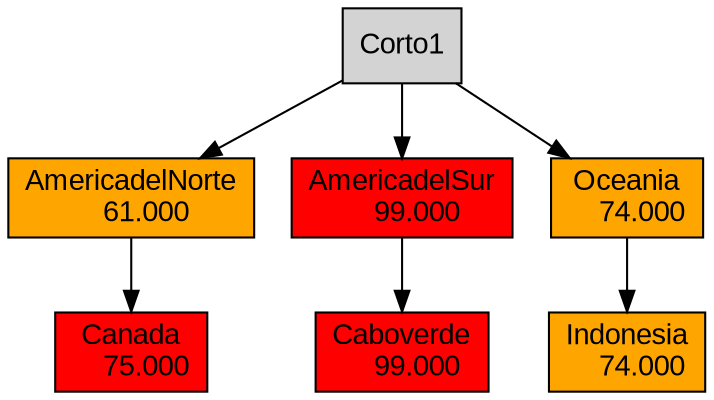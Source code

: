 digraph G {
node [shape=box, style=filled, fontname="Arial"];
AmericadelNorte [label="AmericadelNorte\n    61.000" , fillcolor=orange    ];
Corto1  -> AmericadelNorte
Canada [label="Canada\n    75.000" , fillcolor=red       ];
AmericadelNorte -> Canada
AmericadelSur [label="AmericadelSur\n    99.000" , fillcolor=red       ];
Corto1  -> AmericadelSur
Caboverde [label="Caboverde\n    99.000" , fillcolor=red       ];
AmericadelSur -> Caboverde
Oceania [label="Oceania\n    74.000" , fillcolor=orange    ];
Corto1  -> Oceania
Indonesia [label="Indonesia\n    74.000" , fillcolor=orange    ];
Oceania -> Indonesia
}

